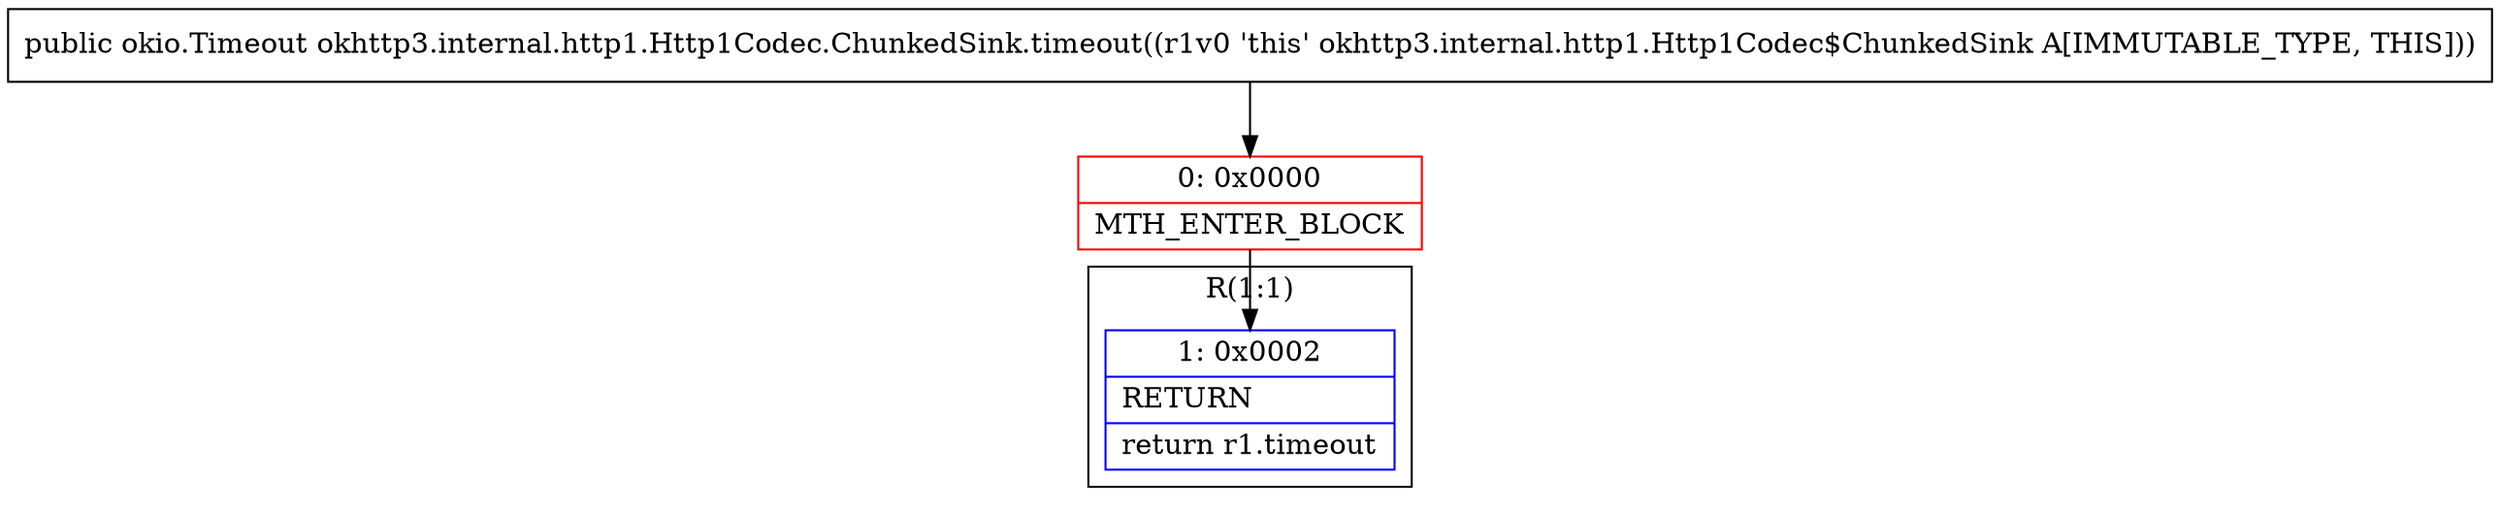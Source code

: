 digraph "CFG forokhttp3.internal.http1.Http1Codec.ChunkedSink.timeout()Lokio\/Timeout;" {
subgraph cluster_Region_196508295 {
label = "R(1:1)";
node [shape=record,color=blue];
Node_1 [shape=record,label="{1\:\ 0x0002|RETURN\l|return r1.timeout\l}"];
}
Node_0 [shape=record,color=red,label="{0\:\ 0x0000|MTH_ENTER_BLOCK\l}"];
MethodNode[shape=record,label="{public okio.Timeout okhttp3.internal.http1.Http1Codec.ChunkedSink.timeout((r1v0 'this' okhttp3.internal.http1.Http1Codec$ChunkedSink A[IMMUTABLE_TYPE, THIS])) }"];
MethodNode -> Node_0;
Node_0 -> Node_1;
}


